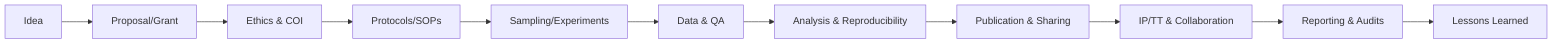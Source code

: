 flowchart LR
  IDEA[Idea] --> PROPOSAL[Proposal/Grant]
  PROPOSAL --> ETHICS[Ethics & COI]
  ETHICS --> PROTOCOL[Protocols/SOPs]
  PROTOCOL --> EXEC[Sampling/Experiments]
  EXEC --> DATA[Data & QA]
  DATA --> ANALYSIS[Analysis & Reproducibility]
  ANALYSIS --> PUB[Publication & Sharing]
  PUB --> IP[IP/TT & Collaboration]
  IP --> REPORT[Reporting & Audits]
  REPORT --> LEARN[Lessons Learned]